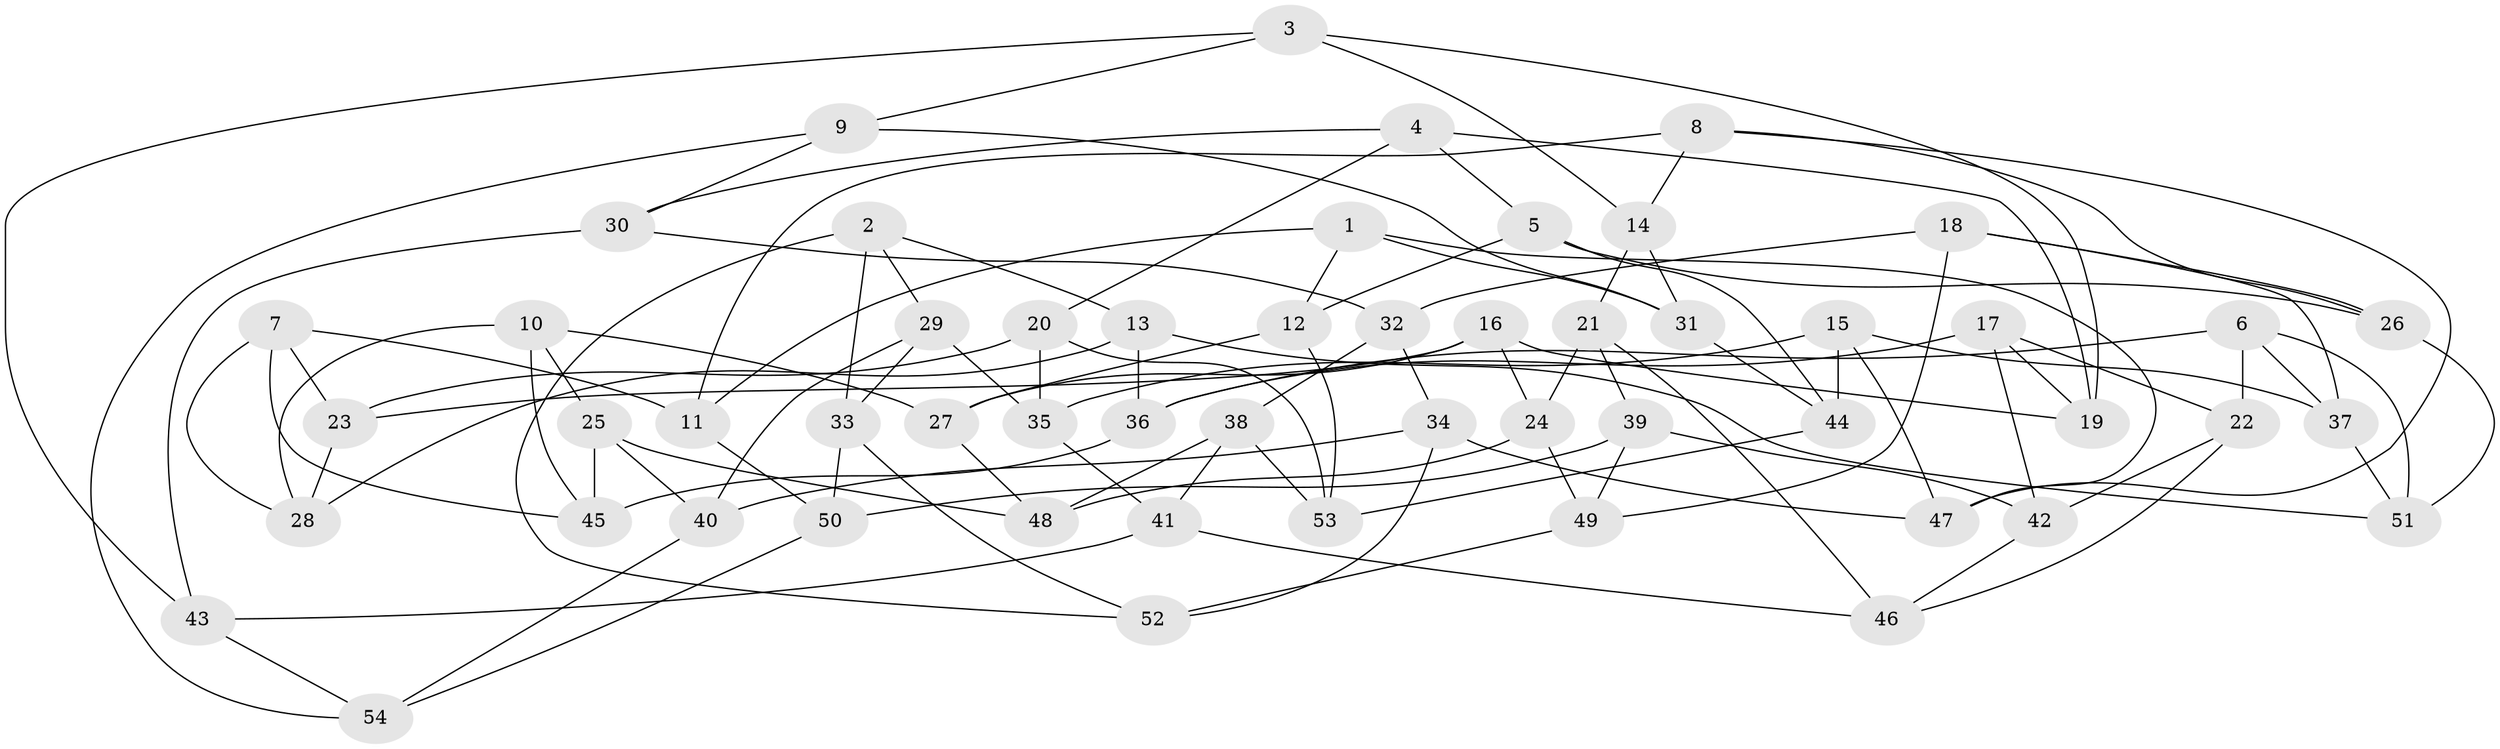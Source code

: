 // coarse degree distribution, {6: 0.43333333333333335, 5: 0.36666666666666664, 3: 0.03333333333333333, 4: 0.16666666666666666}
// Generated by graph-tools (version 1.1) at 2025/42/03/06/25 10:42:25]
// undirected, 54 vertices, 108 edges
graph export_dot {
graph [start="1"]
  node [color=gray90,style=filled];
  1;
  2;
  3;
  4;
  5;
  6;
  7;
  8;
  9;
  10;
  11;
  12;
  13;
  14;
  15;
  16;
  17;
  18;
  19;
  20;
  21;
  22;
  23;
  24;
  25;
  26;
  27;
  28;
  29;
  30;
  31;
  32;
  33;
  34;
  35;
  36;
  37;
  38;
  39;
  40;
  41;
  42;
  43;
  44;
  45;
  46;
  47;
  48;
  49;
  50;
  51;
  52;
  53;
  54;
  1 -- 11;
  1 -- 47;
  1 -- 31;
  1 -- 12;
  2 -- 29;
  2 -- 52;
  2 -- 13;
  2 -- 33;
  3 -- 19;
  3 -- 43;
  3 -- 14;
  3 -- 9;
  4 -- 5;
  4 -- 19;
  4 -- 30;
  4 -- 20;
  5 -- 26;
  5 -- 12;
  5 -- 44;
  6 -- 22;
  6 -- 37;
  6 -- 36;
  6 -- 51;
  7 -- 11;
  7 -- 45;
  7 -- 23;
  7 -- 28;
  8 -- 11;
  8 -- 26;
  8 -- 14;
  8 -- 47;
  9 -- 31;
  9 -- 30;
  9 -- 54;
  10 -- 25;
  10 -- 28;
  10 -- 45;
  10 -- 27;
  11 -- 50;
  12 -- 27;
  12 -- 53;
  13 -- 28;
  13 -- 36;
  13 -- 51;
  14 -- 21;
  14 -- 31;
  15 -- 44;
  15 -- 47;
  15 -- 35;
  15 -- 37;
  16 -- 19;
  16 -- 23;
  16 -- 24;
  16 -- 27;
  17 -- 22;
  17 -- 19;
  17 -- 36;
  17 -- 42;
  18 -- 49;
  18 -- 37;
  18 -- 32;
  18 -- 26;
  20 -- 35;
  20 -- 23;
  20 -- 53;
  21 -- 39;
  21 -- 24;
  21 -- 46;
  22 -- 46;
  22 -- 42;
  23 -- 28;
  24 -- 48;
  24 -- 49;
  25 -- 48;
  25 -- 40;
  25 -- 45;
  26 -- 51;
  27 -- 48;
  29 -- 35;
  29 -- 33;
  29 -- 40;
  30 -- 32;
  30 -- 43;
  31 -- 44;
  32 -- 34;
  32 -- 38;
  33 -- 52;
  33 -- 50;
  34 -- 52;
  34 -- 40;
  34 -- 47;
  35 -- 41;
  36 -- 45;
  37 -- 51;
  38 -- 48;
  38 -- 53;
  38 -- 41;
  39 -- 42;
  39 -- 49;
  39 -- 50;
  40 -- 54;
  41 -- 46;
  41 -- 43;
  42 -- 46;
  43 -- 54;
  44 -- 53;
  49 -- 52;
  50 -- 54;
}
